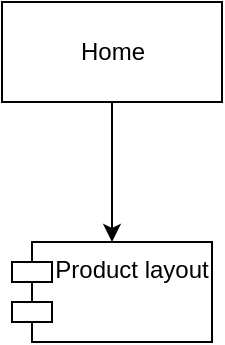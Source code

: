 <mxfile>
    <diagram id="5kR-noVi897T_8iwoXIY" name="Page-1">
        <mxGraphModel dx="825" dy="473" grid="1" gridSize="10" guides="1" tooltips="1" connect="1" arrows="1" fold="1" page="1" pageScale="1" pageWidth="827" pageHeight="1169" math="0" shadow="0">
            <root>
                <mxCell id="0"/>
                <mxCell id="1" parent="0"/>
                <mxCell id="7" value="Product layout" style="shape=module;align=left;spacingLeft=20;align=center;verticalAlign=top;" vertex="1" parent="1">
                    <mxGeometry x="165" y="320" width="100" height="50" as="geometry"/>
                </mxCell>
                <mxCell id="9" style="edgeStyle=none;html=1;" edge="1" parent="1" source="8" target="7">
                    <mxGeometry relative="1" as="geometry"/>
                </mxCell>
                <mxCell id="8" value="Home" style="html=1;" vertex="1" parent="1">
                    <mxGeometry x="160" y="200" width="110" height="50" as="geometry"/>
                </mxCell>
            </root>
        </mxGraphModel>
    </diagram>
</mxfile>